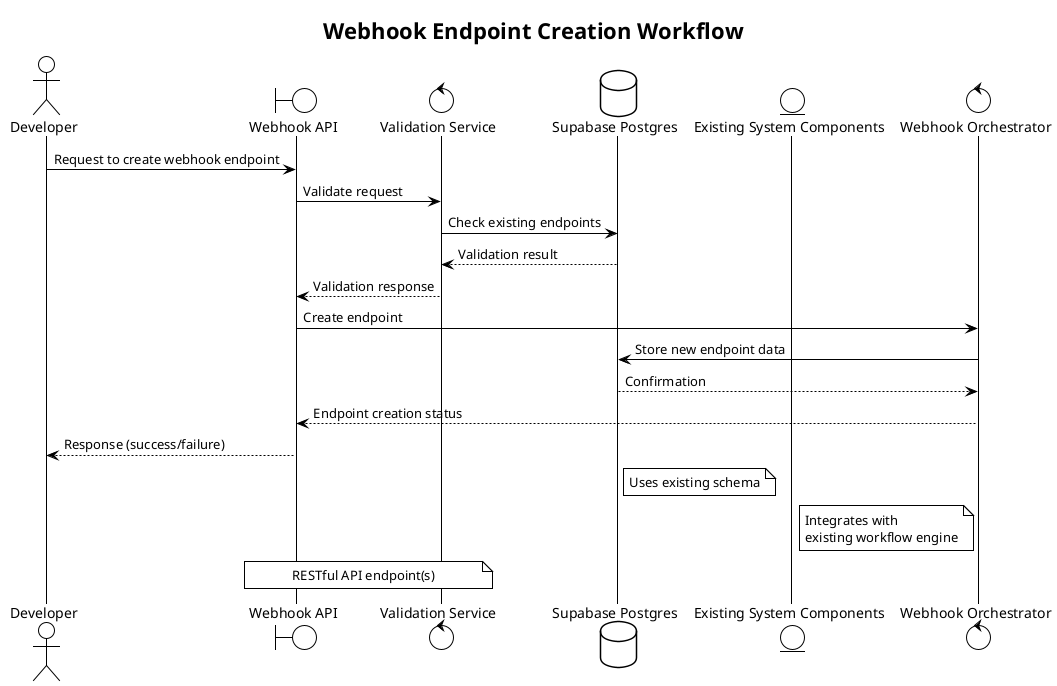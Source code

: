 @startuml
!theme plain

title Webhook Endpoint Creation Workflow

actor Developer
boundary "Webhook API" as API
control "Validation Service" as Validator
database "Supabase Postgres" as DB
entity "Existing System Components" as ExistingSystem
control "Webhook Orchestrator" as Orchestrator

Developer -> API : Request to create webhook endpoint
API -> Validator : Validate request
Validator -> DB : Check existing endpoints
DB --> Validator : Validation result
Validator --> API : Validation response
API -> Orchestrator : Create endpoint
Orchestrator -> DB : Store new endpoint data
DB --> Orchestrator : Confirmation
Orchestrator --> API : Endpoint creation status
API --> Developer : Response (success/failure)

note right of DB : Uses existing schema
note left of Orchestrator : Integrates with\nexisting workflow engine
note over API, Validator : RESTful API endpoint(s)

@enduml
